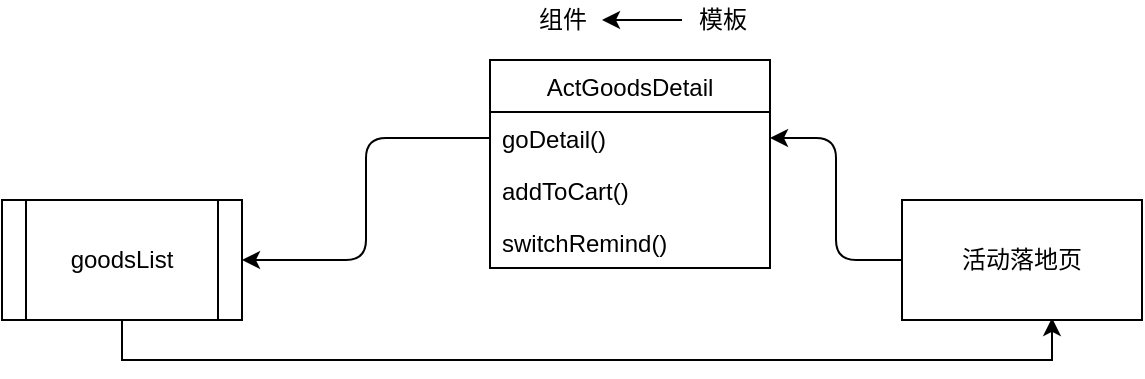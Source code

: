 <mxfile version="13.3.5" type="device"><diagram id="wharV3VslZOccqr6hPWg" name="Page-1"><mxGraphModel dx="946" dy="615" grid="1" gridSize="10" guides="1" tooltips="1" connect="1" arrows="1" fold="1" page="1" pageScale="1" pageWidth="827" pageHeight="1169" math="0" shadow="0"><root><mxCell id="0"/><mxCell id="1" parent="0"/><mxCell id="Cv9Sgjlgx3uy_3O_BVt6-14" style="edgeStyle=orthogonalEdgeStyle;rounded=0;orthogonalLoop=1;jettySize=auto;html=1;exitX=0.5;exitY=1;exitDx=0;exitDy=0;entryX=0.625;entryY=0.983;entryDx=0;entryDy=0;entryPerimeter=0;" edge="1" parent="1" source="Cv9Sgjlgx3uy_3O_BVt6-1" target="Cv9Sgjlgx3uy_3O_BVt6-2"><mxGeometry relative="1" as="geometry"/></mxCell><mxCell id="Cv9Sgjlgx3uy_3O_BVt6-1" value="goodsList" style="shape=process;whiteSpace=wrap;html=1;backgroundOutline=1;" vertex="1" parent="1"><mxGeometry x="170" y="160" width="120" height="60" as="geometry"/></mxCell><mxCell id="Cv9Sgjlgx3uy_3O_BVt6-2" value="活动落地页" style="rounded=0;whiteSpace=wrap;html=1;" vertex="1" parent="1"><mxGeometry x="620" y="160" width="120" height="60" as="geometry"/></mxCell><mxCell id="Cv9Sgjlgx3uy_3O_BVt6-4" value="" style="edgeStyle=elbowEdgeStyle;elbow=horizontal;endArrow=classic;html=1;entryX=1;entryY=0.5;entryDx=0;entryDy=0;exitX=0;exitY=0.5;exitDx=0;exitDy=0;" edge="1" parent="1" source="Cv9Sgjlgx3uy_3O_BVt6-11" target="Cv9Sgjlgx3uy_3O_BVt6-1"><mxGeometry width="50" height="50" relative="1" as="geometry"><mxPoint x="445.04" y="111" as="sourcePoint"/><mxPoint x="440" y="290" as="targetPoint"/></mxGeometry></mxCell><mxCell id="Cv9Sgjlgx3uy_3O_BVt6-5" value="组件" style="text;html=1;align=center;verticalAlign=middle;resizable=0;points=[];autosize=1;" vertex="1" parent="1"><mxGeometry x="430" y="60" width="40" height="20" as="geometry"/></mxCell><mxCell id="Cv9Sgjlgx3uy_3O_BVt6-6" value="" style="edgeStyle=elbowEdgeStyle;elbow=horizontal;endArrow=classic;html=1;exitX=0;exitY=0.5;exitDx=0;exitDy=0;entryX=1;entryY=0.5;entryDx=0;entryDy=0;" edge="1" parent="1" source="Cv9Sgjlgx3uy_3O_BVt6-2" target="Cv9Sgjlgx3uy_3O_BVt6-11"><mxGeometry width="50" height="50" relative="1" as="geometry"><mxPoint x="390" y="340" as="sourcePoint"/><mxPoint x="530" y="110" as="targetPoint"/></mxGeometry></mxCell><mxCell id="Cv9Sgjlgx3uy_3O_BVt6-8" style="edgeStyle=orthogonalEdgeStyle;rounded=0;orthogonalLoop=1;jettySize=auto;html=1;" edge="1" parent="1" source="Cv9Sgjlgx3uy_3O_BVt6-7" target="Cv9Sgjlgx3uy_3O_BVt6-5"><mxGeometry relative="1" as="geometry"/></mxCell><mxCell id="Cv9Sgjlgx3uy_3O_BVt6-7" value="模板" style="text;html=1;align=center;verticalAlign=middle;resizable=0;points=[];autosize=1;" vertex="1" parent="1"><mxGeometry x="510" y="60" width="40" height="20" as="geometry"/></mxCell><mxCell id="Cv9Sgjlgx3uy_3O_BVt6-10" value="ActGoodsDetail" style="swimlane;fontStyle=0;childLayout=stackLayout;horizontal=1;startSize=26;fillColor=none;horizontalStack=0;resizeParent=1;resizeParentMax=0;resizeLast=0;collapsible=1;marginBottom=0;" vertex="1" parent="1"><mxGeometry x="414" y="90" width="140" height="104" as="geometry"><mxRectangle x="414" y="90" width="120" height="26" as="alternateBounds"/></mxGeometry></mxCell><mxCell id="Cv9Sgjlgx3uy_3O_BVt6-11" value="goDetail()" style="text;strokeColor=none;fillColor=none;align=left;verticalAlign=top;spacingLeft=4;spacingRight=4;overflow=hidden;rotatable=0;points=[[0,0.5],[1,0.5]];portConstraint=eastwest;" vertex="1" parent="Cv9Sgjlgx3uy_3O_BVt6-10"><mxGeometry y="26" width="140" height="26" as="geometry"/></mxCell><mxCell id="Cv9Sgjlgx3uy_3O_BVt6-12" value="addToCart()" style="text;strokeColor=none;fillColor=none;align=left;verticalAlign=top;spacingLeft=4;spacingRight=4;overflow=hidden;rotatable=0;points=[[0,0.5],[1,0.5]];portConstraint=eastwest;" vertex="1" parent="Cv9Sgjlgx3uy_3O_BVt6-10"><mxGeometry y="52" width="140" height="26" as="geometry"/></mxCell><mxCell id="Cv9Sgjlgx3uy_3O_BVt6-13" value="switchRemind()" style="text;strokeColor=none;fillColor=none;align=left;verticalAlign=top;spacingLeft=4;spacingRight=4;overflow=hidden;rotatable=0;points=[[0,0.5],[1,0.5]];portConstraint=eastwest;" vertex="1" parent="Cv9Sgjlgx3uy_3O_BVt6-10"><mxGeometry y="78" width="140" height="26" as="geometry"/></mxCell></root></mxGraphModel></diagram></mxfile>
